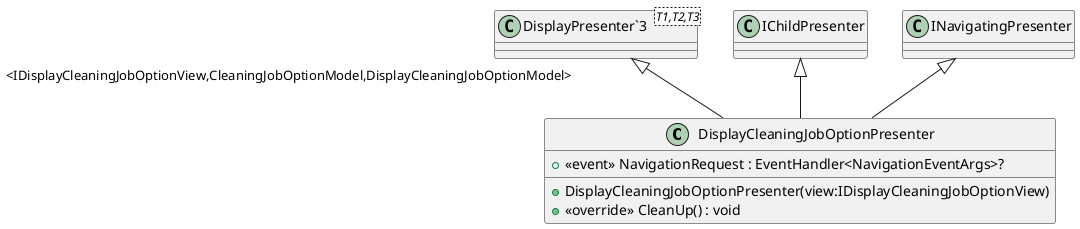 @startuml
class DisplayCleaningJobOptionPresenter {
    +  <<event>> NavigationRequest : EventHandler<NavigationEventArgs>? 
    + DisplayCleaningJobOptionPresenter(view:IDisplayCleaningJobOptionView)
    + <<override>> CleanUp() : void
}
class "DisplayPresenter`3"<T1,T2,T3> {
}
"DisplayPresenter`3" "<IDisplayCleaningJobOptionView,CleaningJobOptionModel,DisplayCleaningJobOptionModel>" <|-- DisplayCleaningJobOptionPresenter
IChildPresenter <|-- DisplayCleaningJobOptionPresenter
INavigatingPresenter <|-- DisplayCleaningJobOptionPresenter
@enduml
